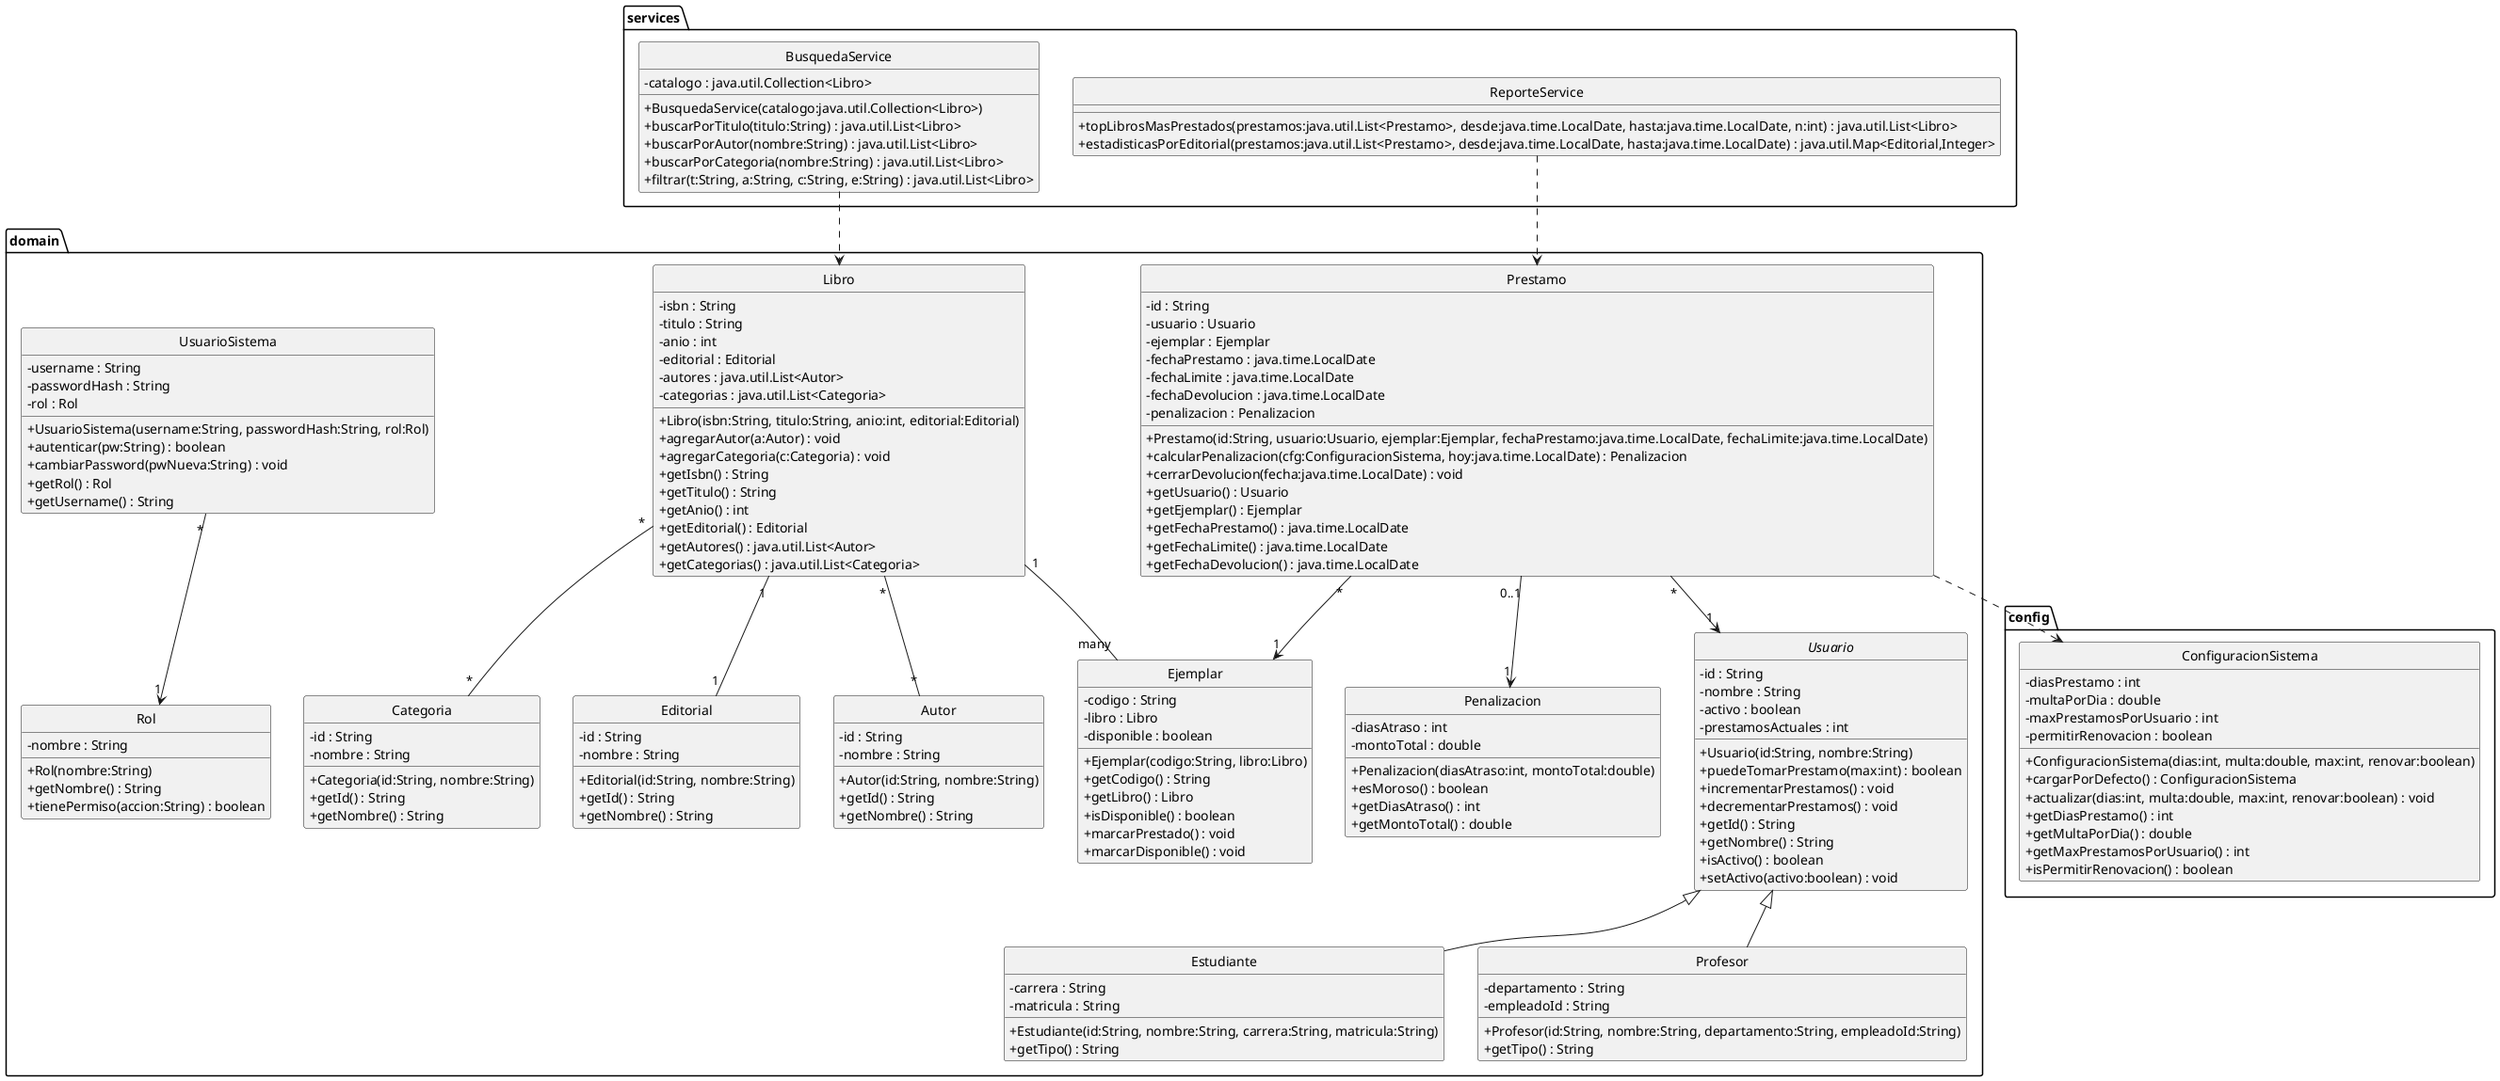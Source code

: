 @startuml
hide circle
skinparam classAttributeIconSize 0

package "domain" {
  abstract class Usuario {
    - id : String
    - nombre : String
    - activo : boolean
    - prestamosActuales : int
    + Usuario(id:String, nombre:String)
    + puedeTomarPrestamo(max:int) : boolean
    + incrementarPrestamos() : void
    + decrementarPrestamos() : void
    + getId() : String
    + getNombre() : String
    + isActivo() : boolean
    + setActivo(activo:boolean) : void
  }

  class Estudiante extends Usuario {
    - carrera : String
    - matricula : String
    + Estudiante(id:String, nombre:String, carrera:String, matricula:String)
    + getTipo() : String
  }

  class Profesor extends Usuario {
    - departamento : String
    - empleadoId : String
    + Profesor(id:String, nombre:String, departamento:String, empleadoId:String)
    + getTipo() : String
  }

  class Autor {
    - id : String
    - nombre : String
    + Autor(id:String, nombre:String)
    + getId() : String
    + getNombre() : String
  }

  class Categoria {
    - id : String
    - nombre : String
    + Categoria(id:String, nombre:String)
    + getId() : String
    + getNombre() : String
  }

  class Editorial {
    - id : String
    - nombre : String
    + Editorial(id:String, nombre:String)
    + getId() : String
    + getNombre() : String
  }

  class Libro {
    - isbn : String
    - titulo : String
    - anio : int
    - editorial : Editorial
    - autores : java.util.List<Autor>
    - categorias : java.util.List<Categoria>
    + Libro(isbn:String, titulo:String, anio:int, editorial:Editorial)
    + agregarAutor(a:Autor) : void
    + agregarCategoria(c:Categoria) : void
    + getIsbn() : String
    + getTitulo() : String
    + getAnio() : int
    + getEditorial() : Editorial
    + getAutores() : java.util.List<Autor>
    + getCategorias() : java.util.List<Categoria>
  }

  class Ejemplar {
    - codigo : String
    - libro : Libro
    - disponible : boolean
    + Ejemplar(codigo:String, libro:Libro)
    + getCodigo() : String
    + getLibro() : Libro
    + isDisponible() : boolean
    + marcarPrestado() : void
    + marcarDisponible() : void
  }

  class Prestamo {
    - id : String
    - usuario : Usuario
    - ejemplar : Ejemplar
    - fechaPrestamo : java.time.LocalDate
    - fechaLimite : java.time.LocalDate
    - fechaDevolucion : java.time.LocalDate
    - penalizacion : Penalizacion
    + Prestamo(id:String, usuario:Usuario, ejemplar:Ejemplar, fechaPrestamo:java.time.LocalDate, fechaLimite:java.time.LocalDate)
    + calcularPenalizacion(cfg:ConfiguracionSistema, hoy:java.time.LocalDate) : Penalizacion
    + cerrarDevolucion(fecha:java.time.LocalDate) : void
    + getUsuario() : Usuario
    + getEjemplar() : Ejemplar
    + getFechaPrestamo() : java.time.LocalDate
    + getFechaLimite() : java.time.LocalDate
    + getFechaDevolucion() : java.time.LocalDate
  }

  class Penalizacion {
    - diasAtraso : int
    - montoTotal : double
    + Penalizacion(diasAtraso:int, montoTotal:double)
    + esMoroso() : boolean
    + getDiasAtraso() : int
    + getMontoTotal() : double
  }

  class Rol {
    - nombre : String
    + Rol(nombre:String)
    + getNombre() : String
    + tienePermiso(accion:String) : boolean
  }

  class UsuarioSistema {
    - username : String
    - passwordHash : String
    - rol : Rol
    + UsuarioSistema(username:String, passwordHash:String, rol:Rol)
    + autenticar(pw:String) : boolean
    + cambiarPassword(pwNueva:String) : void
    + getRol() : Rol
    + getUsername() : String
  }
}

package "config" {
  class ConfiguracionSistema {
    - diasPrestamo : int
    - multaPorDia : double
    - maxPrestamosPorUsuario : int
    - permitirRenovacion : boolean
    + ConfiguracionSistema(dias:int, multa:double, max:int, renovar:boolean)
    + cargarPorDefecto() : ConfiguracionSistema
    + actualizar(dias:int, multa:double, max:int, renovar:boolean) : void
    + getDiasPrestamo() : int
    + getMultaPorDia() : double
    + getMaxPrestamosPorUsuario() : int
    + isPermitirRenovacion() : boolean
  }
}

package "services" {
  class BusquedaService {
    - catalogo : java.util.Collection<Libro>
    + BusquedaService(catalogo:java.util.Collection<Libro>)
    + buscarPorTitulo(titulo:String) : java.util.List<Libro>
    + buscarPorAutor(nombre:String) : java.util.List<Libro>
    + buscarPorCategoria(nombre:String) : java.util.List<Libro>
    + filtrar(t:String, a:String, c:String, e:String) : java.util.List<Libro>
  }

  class ReporteService {
    + topLibrosMasPrestados(prestamos:java.util.List<Prestamo>, desde:java.time.LocalDate, hasta:java.time.LocalDate, n:int) : java.util.List<Libro>
    + estadisticasPorEditorial(prestamos:java.util.List<Prestamo>, desde:java.time.LocalDate, hasta:java.time.LocalDate) : java.util.Map<Editorial,Integer>
  }
}

' Relaciones
Libro "1" -- "1" Editorial
Libro "*" -- "*" Autor
Libro "*" -- "*" Categoria
Libro "1" -- "many" Ejemplar
Prestamo "*" --> "1" Usuario
Prestamo "*" --> "1" Ejemplar
Prestamo "0..1" --> "1" Penalizacion
UsuarioSistema "*" --> "1" Rol
BusquedaService ..> Libro
ReporteService ..> Prestamo
Prestamo ..> ConfiguracionSistema
@enduml